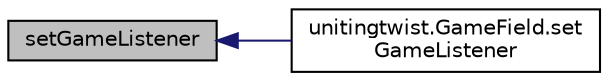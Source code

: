 digraph "setGameListener"
{
  edge [fontname="Helvetica",fontsize="10",labelfontname="Helvetica",labelfontsize="10"];
  node [fontname="Helvetica",fontsize="10",shape=record];
  rankdir="LR";
  Node59 [label="setGameListener",height=0.2,width=0.4,color="black", fillcolor="grey75", style="filled", fontcolor="black"];
  Node59 -> Node60 [dir="back",color="midnightblue",fontsize="10",style="solid",fontname="Helvetica"];
  Node60 [label="unitingtwist.GameField.set\lGameListener",height=0.2,width=0.4,color="black", fillcolor="white", style="filled",URL="$classunitingtwist_1_1_game_field.html#a3a0b2269c05087f4f0fed09dfe7174d8"];
}
